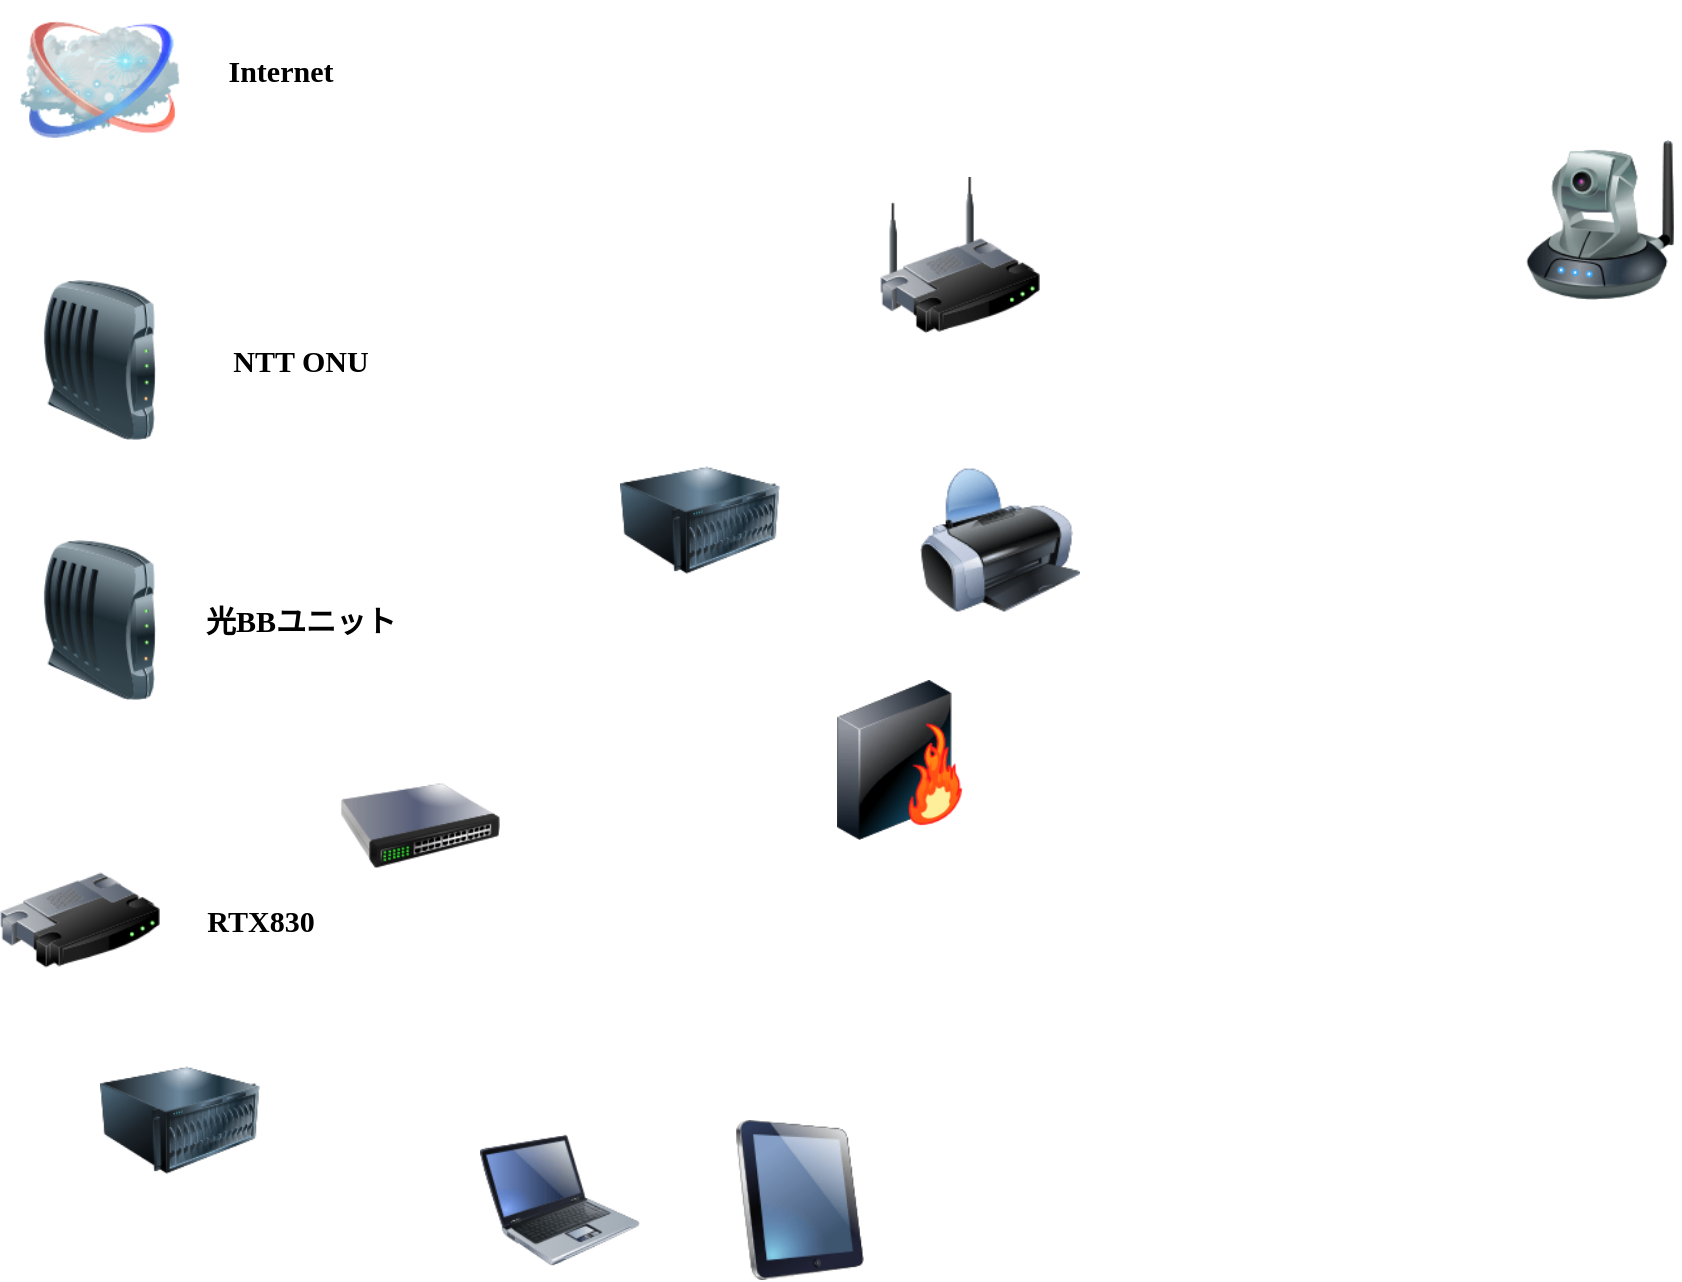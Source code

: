 <mxfile version="21.7.1" type="github">
  <diagram name="ページ1" id="NTPXhdbIS62uYHtrku5r">
    <mxGraphModel dx="1002" dy="870" grid="1" gridSize="10" guides="1" tooltips="1" connect="1" arrows="1" fold="1" page="1" pageScale="1" pageWidth="1169" pageHeight="826" math="0" shadow="0">
      <root>
        <mxCell id="0" />
        <mxCell id="1" parent="0" />
        <mxCell id="puA-X_kZQmh6GR9Jehl_-1" value="" style="image;html=1;image=img/lib/clip_art/networking/Firewall-page1_128x128.png" parent="1" vertex="1">
          <mxGeometry x="440" y="380" width="80" height="80" as="geometry" />
        </mxCell>
        <mxCell id="puA-X_kZQmh6GR9Jehl_-4" value="" style="image;html=1;image=img/lib/clip_art/networking/Ip_Camera_128x128.png" parent="1" vertex="1">
          <mxGeometry x="790" y="110" width="80" height="80" as="geometry" />
        </mxCell>
        <mxCell id="puA-X_kZQmh6GR9Jehl_-5" value="" style="image;html=1;image=img/lib/clip_art/networking/Switch_128x128.png" parent="1" vertex="1">
          <mxGeometry x="200" y="413" width="80" height="80" as="geometry" />
        </mxCell>
        <mxCell id="nXRQeEl51Wl79BWe_i9a-4" value="" style="group" vertex="1" connectable="0" parent="1">
          <mxGeometry x="40" y="40" width="170" height="80" as="geometry" />
        </mxCell>
        <mxCell id="puA-X_kZQmh6GR9Jehl_-3" value="" style="image;html=1;image=img/lib/clip_art/networking/Cloud_128x128.png" parent="nXRQeEl51Wl79BWe_i9a-4" vertex="1">
          <mxGeometry width="80" height="80" as="geometry" />
        </mxCell>
        <mxCell id="6SMapbhl21LQ2bXCGOqc-1" value="&lt;b&gt;&lt;font style=&quot;font-size: 15px;&quot; face=&quot;Times New Roman&quot;&gt;Internet&lt;/font&gt;&lt;/b&gt;" style="text;html=1;align=center;verticalAlign=middle;resizable=0;points=[];autosize=1;strokeColor=none;fillColor=none;" parent="nXRQeEl51Wl79BWe_i9a-4" vertex="1">
          <mxGeometry x="90" y="20" width="80" height="30" as="geometry" />
        </mxCell>
        <mxCell id="nXRQeEl51Wl79BWe_i9a-6" value="" style="group" vertex="1" connectable="0" parent="1">
          <mxGeometry x="30" y="460" width="170" height="80" as="geometry" />
        </mxCell>
        <mxCell id="puA-X_kZQmh6GR9Jehl_-2" value="" style="image;html=1;image=img/lib/clip_art/networking/Router_128x128.png" parent="nXRQeEl51Wl79BWe_i9a-6" vertex="1">
          <mxGeometry width="80" height="80" as="geometry" />
        </mxCell>
        <mxCell id="nXRQeEl51Wl79BWe_i9a-1" value="&lt;b&gt;&lt;font style=&quot;font-size: 15px;&quot; face=&quot;Times New Roman&quot;&gt;RTX830&lt;br&gt;&lt;/font&gt;&lt;/b&gt;" style="text;html=1;align=center;verticalAlign=middle;resizable=0;points=[];autosize=1;strokeColor=none;fillColor=none;" vertex="1" parent="nXRQeEl51Wl79BWe_i9a-6">
          <mxGeometry x="90" y="25" width="80" height="30" as="geometry" />
        </mxCell>
        <mxCell id="nXRQeEl51Wl79BWe_i9a-7" value="" style="image;html=1;image=img/lib/clip_art/computers/iPad_128x128.png" vertex="1" parent="1">
          <mxGeometry x="390" y="600" width="80" height="80" as="geometry" />
        </mxCell>
        <mxCell id="nXRQeEl51Wl79BWe_i9a-8" value="" style="image;html=1;image=img/lib/clip_art/computers/Laptop_128x128.png" vertex="1" parent="1">
          <mxGeometry x="270" y="600" width="80" height="80" as="geometry" />
        </mxCell>
        <mxCell id="nXRQeEl51Wl79BWe_i9a-9" value="" style="image;html=1;image=img/lib/clip_art/computers/Server_128x128.png" vertex="1" parent="1">
          <mxGeometry x="80" y="560" width="80" height="80" as="geometry" />
        </mxCell>
        <mxCell id="nXRQeEl51Wl79BWe_i9a-11" value="" style="group" vertex="1" connectable="0" parent="1">
          <mxGeometry x="40" y="310" width="200" height="80" as="geometry" />
        </mxCell>
        <mxCell id="nXRQeEl51Wl79BWe_i9a-10" value="" style="image;html=1;image=img/lib/clip_art/networking/Modem_128x128.png" vertex="1" parent="nXRQeEl51Wl79BWe_i9a-11">
          <mxGeometry width="80" height="80" as="geometry" />
        </mxCell>
        <mxCell id="6SMapbhl21LQ2bXCGOqc-2" value="&lt;font face=&quot;Times New Roman&quot;&gt;&lt;span style=&quot;font-size: 15px;&quot;&gt;&lt;b&gt;光BBユニット&lt;/b&gt;&lt;/span&gt;&lt;/font&gt;" style="text;html=1;align=center;verticalAlign=middle;resizable=0;points=[];autosize=1;strokeColor=none;fillColor=none;" parent="nXRQeEl51Wl79BWe_i9a-11" vertex="1">
          <mxGeometry x="80" y="25" width="120" height="30" as="geometry" />
        </mxCell>
        <mxCell id="nXRQeEl51Wl79BWe_i9a-16" value="" style="image;html=1;image=img/lib/clip_art/computers/Server_128x128.png" vertex="1" parent="1">
          <mxGeometry x="340" y="260" width="80" height="80" as="geometry" />
        </mxCell>
        <mxCell id="nXRQeEl51Wl79BWe_i9a-17" value="" style="image;html=1;image=img/lib/clip_art/computers/Printer_128x128.png" vertex="1" parent="1">
          <mxGeometry x="490" y="270" width="80" height="80" as="geometry" />
        </mxCell>
        <mxCell id="nXRQeEl51Wl79BWe_i9a-19" value="" style="group" vertex="1" connectable="0" parent="1">
          <mxGeometry x="40" y="180" width="200" height="80" as="geometry" />
        </mxCell>
        <mxCell id="nXRQeEl51Wl79BWe_i9a-20" value="" style="image;html=1;image=img/lib/clip_art/networking/Modem_128x128.png" vertex="1" parent="nXRQeEl51Wl79BWe_i9a-19">
          <mxGeometry width="80" height="80" as="geometry" />
        </mxCell>
        <mxCell id="nXRQeEl51Wl79BWe_i9a-21" value="&lt;font face=&quot;Times New Roman&quot;&gt;&lt;span style=&quot;font-size: 15px;&quot;&gt;&lt;b&gt;NTT ONU&lt;/b&gt;&lt;/span&gt;&lt;/font&gt;" style="text;html=1;align=center;verticalAlign=middle;resizable=0;points=[];autosize=1;strokeColor=none;fillColor=none;" vertex="1" parent="nXRQeEl51Wl79BWe_i9a-19">
          <mxGeometry x="95" y="25" width="90" height="30" as="geometry" />
        </mxCell>
        <mxCell id="nXRQeEl51Wl79BWe_i9a-22" value="" style="image;html=1;image=img/lib/clip_art/networking/Wireless_Router_128x128.png" vertex="1" parent="1">
          <mxGeometry x="470" y="125" width="80" height="85" as="geometry" />
        </mxCell>
      </root>
    </mxGraphModel>
  </diagram>
</mxfile>
